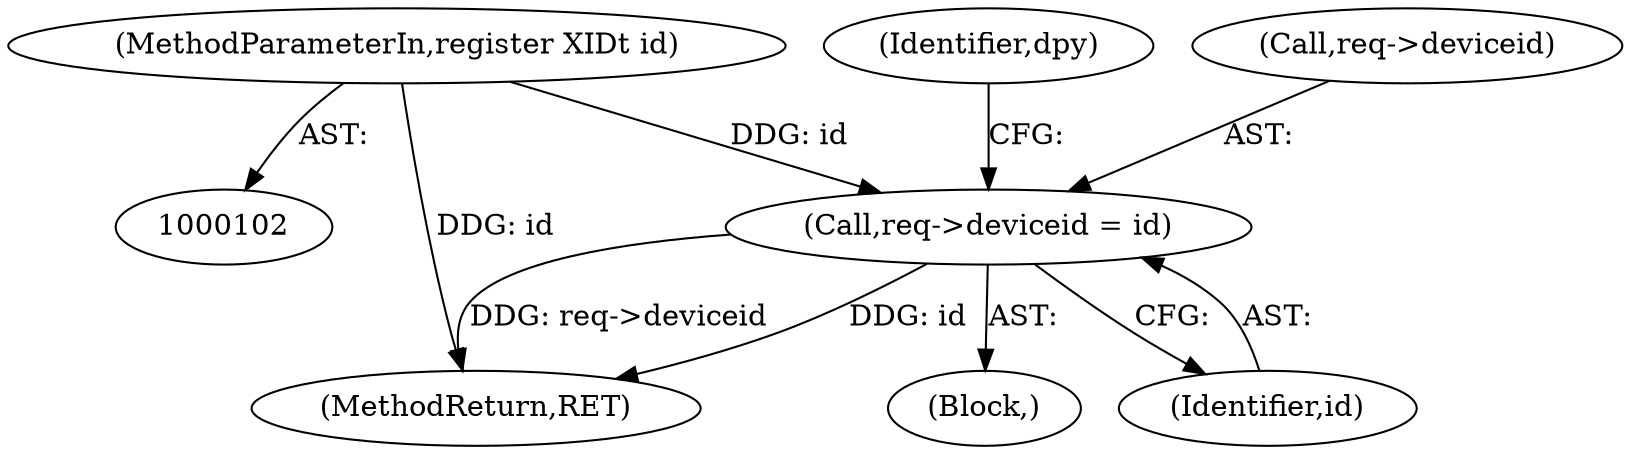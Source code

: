digraph "0_libXi_19a9cd607de73947fcfb104682f203ffe4e1f4e5_3@pointer" {
"1000144" [label="(Call,req->deviceid = id)"];
"1000104" [label="(MethodParameterIn,register XID\t id)"];
"1000104" [label="(MethodParameterIn,register XID\t id)"];
"1000144" [label="(Call,req->deviceid = id)"];
"1000152" [label="(Identifier,dpy)"];
"1000244" [label="(MethodReturn,RET)"];
"1000105" [label="(Block,)"];
"1000148" [label="(Identifier,id)"];
"1000145" [label="(Call,req->deviceid)"];
"1000144" -> "1000105"  [label="AST: "];
"1000144" -> "1000148"  [label="CFG: "];
"1000145" -> "1000144"  [label="AST: "];
"1000148" -> "1000144"  [label="AST: "];
"1000152" -> "1000144"  [label="CFG: "];
"1000144" -> "1000244"  [label="DDG: id"];
"1000144" -> "1000244"  [label="DDG: req->deviceid"];
"1000104" -> "1000144"  [label="DDG: id"];
"1000104" -> "1000102"  [label="AST: "];
"1000104" -> "1000244"  [label="DDG: id"];
}
